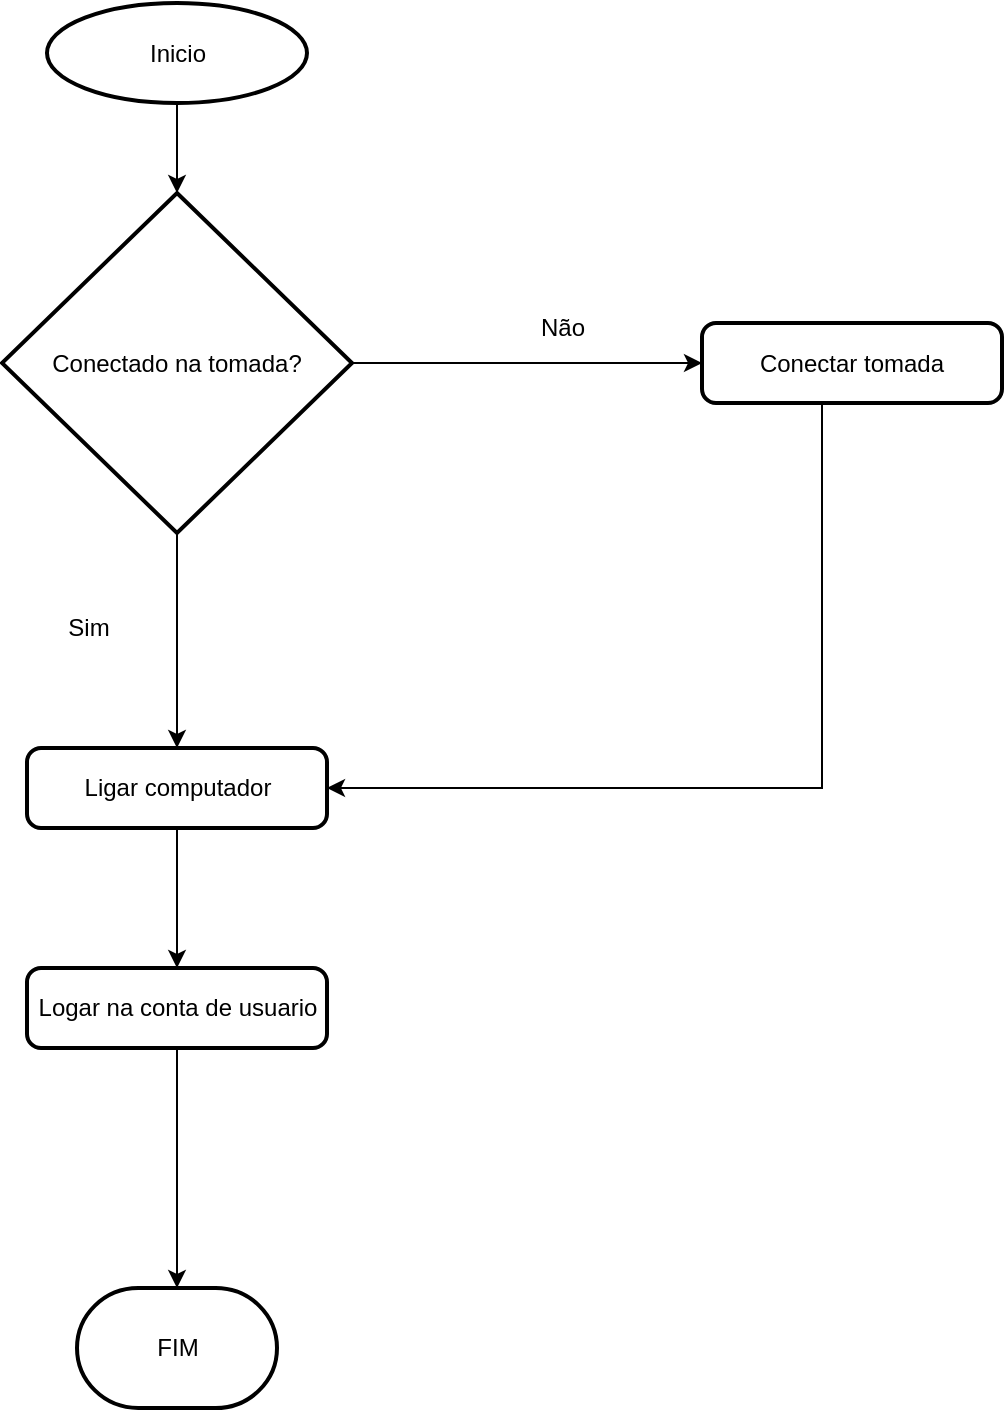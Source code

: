 <mxfile version="17.3.0" type="device"><diagram id="FD3kfYmSTP30a2gsyOKy" name="Page-1"><mxGraphModel dx="1220" dy="772" grid="1" gridSize="10" guides="1" tooltips="1" connect="1" arrows="1" fold="1" page="1" pageScale="1" pageWidth="850" pageHeight="1100" math="0" shadow="0"><root><mxCell id="0"/><mxCell id="1" parent="0"/><mxCell id="ihIQkwBIJBSptwLGl4jw-30" style="edgeStyle=orthogonalEdgeStyle;rounded=0;orthogonalLoop=1;jettySize=auto;html=1;entryX=0.5;entryY=0;entryDx=0;entryDy=0;entryPerimeter=0;" edge="1" parent="1" source="QkWOu7_470k10VPozCiK-3" target="ihIQkwBIJBSptwLGl4jw-29"><mxGeometry relative="1" as="geometry"/></mxCell><mxCell id="QkWOu7_470k10VPozCiK-3" value="Inicio" style="strokeWidth=2;html=1;shape=mxgraph.flowchart.start_1;whiteSpace=wrap;" parent="1" vertex="1"><mxGeometry x="252.5" y="87.5" width="130" height="50" as="geometry"/></mxCell><mxCell id="QkWOu7_470k10VPozCiK-10" value="FIM" style="strokeWidth=2;html=1;shape=mxgraph.flowchart.terminator;whiteSpace=wrap;" parent="1" vertex="1"><mxGeometry x="267.5" y="730" width="100" height="60" as="geometry"/></mxCell><mxCell id="ihIQkwBIJBSptwLGl4jw-35" style="edgeStyle=orthogonalEdgeStyle;rounded=0;orthogonalLoop=1;jettySize=auto;html=1;entryX=1;entryY=0.5;entryDx=0;entryDy=0;" edge="1" parent="1" source="QkWOu7_470k10VPozCiK-19" target="ihIQkwBIJBSptwLGl4jw-33"><mxGeometry relative="1" as="geometry"><Array as="points"><mxPoint x="640" y="480"/></Array></mxGeometry></mxCell><mxCell id="QkWOu7_470k10VPozCiK-19" value="Conectar tomada" style="rounded=1;whiteSpace=wrap;html=1;absoluteArcSize=1;arcSize=14;strokeWidth=2;" parent="1" vertex="1"><mxGeometry x="580" y="247.5" width="150" height="40" as="geometry"/></mxCell><mxCell id="ihIQkwBIJBSptwLGl4jw-34" style="edgeStyle=orthogonalEdgeStyle;rounded=0;orthogonalLoop=1;jettySize=auto;html=1;entryX=0;entryY=0.5;entryDx=0;entryDy=0;" edge="1" parent="1" source="ihIQkwBIJBSptwLGl4jw-29" target="QkWOu7_470k10VPozCiK-19"><mxGeometry relative="1" as="geometry"/></mxCell><mxCell id="ihIQkwBIJBSptwLGl4jw-36" style="edgeStyle=orthogonalEdgeStyle;rounded=0;orthogonalLoop=1;jettySize=auto;html=1;entryX=0.5;entryY=0;entryDx=0;entryDy=0;" edge="1" parent="1" source="ihIQkwBIJBSptwLGl4jw-29" target="ihIQkwBIJBSptwLGl4jw-33"><mxGeometry relative="1" as="geometry"/></mxCell><mxCell id="ihIQkwBIJBSptwLGl4jw-29" value="Conectado na tomada?" style="strokeWidth=2;html=1;shape=mxgraph.flowchart.decision;whiteSpace=wrap;" vertex="1" parent="1"><mxGeometry x="230" y="182.5" width="175" height="170" as="geometry"/></mxCell><mxCell id="ihIQkwBIJBSptwLGl4jw-31" value="Sim" style="text;html=1;align=center;verticalAlign=middle;resizable=0;points=[];autosize=1;strokeColor=none;fillColor=none;" vertex="1" parent="1"><mxGeometry x="252.5" y="390" width="40" height="20" as="geometry"/></mxCell><mxCell id="ihIQkwBIJBSptwLGl4jw-32" value="Não" style="text;html=1;align=center;verticalAlign=middle;resizable=0;points=[];autosize=1;strokeColor=none;fillColor=none;" vertex="1" parent="1"><mxGeometry x="490" y="240" width="40" height="20" as="geometry"/></mxCell><mxCell id="ihIQkwBIJBSptwLGl4jw-37" style="edgeStyle=orthogonalEdgeStyle;rounded=0;orthogonalLoop=1;jettySize=auto;html=1;" edge="1" parent="1" source="ihIQkwBIJBSptwLGl4jw-33"><mxGeometry relative="1" as="geometry"><mxPoint x="317.5" y="570" as="targetPoint"/></mxGeometry></mxCell><mxCell id="ihIQkwBIJBSptwLGl4jw-33" value="Ligar computador" style="rounded=1;whiteSpace=wrap;html=1;absoluteArcSize=1;arcSize=14;strokeWidth=2;" vertex="1" parent="1"><mxGeometry x="242.5" y="460" width="150" height="40" as="geometry"/></mxCell><mxCell id="ihIQkwBIJBSptwLGl4jw-39" style="edgeStyle=orthogonalEdgeStyle;rounded=0;orthogonalLoop=1;jettySize=auto;html=1;" edge="1" parent="1" source="ihIQkwBIJBSptwLGl4jw-38" target="QkWOu7_470k10VPozCiK-10"><mxGeometry relative="1" as="geometry"/></mxCell><mxCell id="ihIQkwBIJBSptwLGl4jw-38" value="Logar na conta de usuario" style="rounded=1;whiteSpace=wrap;html=1;absoluteArcSize=1;arcSize=14;strokeWidth=2;" vertex="1" parent="1"><mxGeometry x="242.5" y="570" width="150" height="40" as="geometry"/></mxCell></root></mxGraphModel></diagram></mxfile>